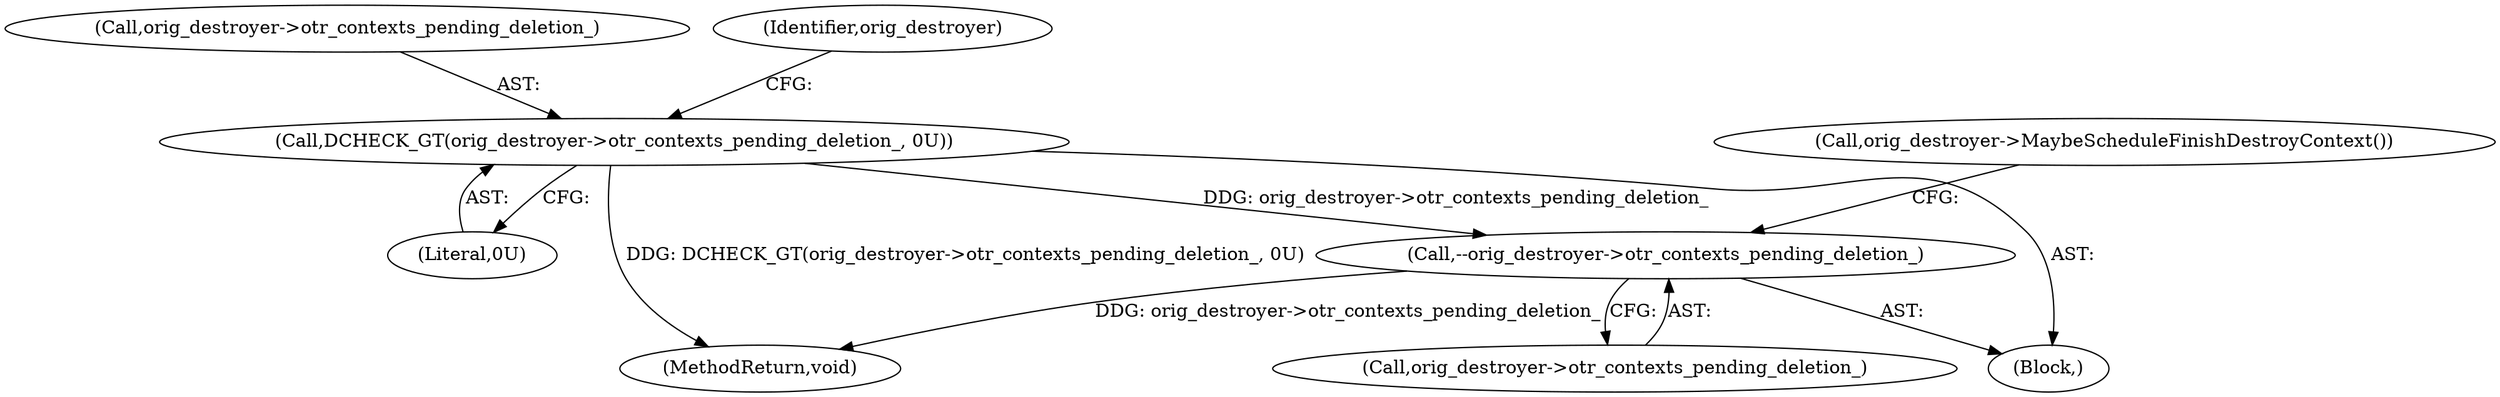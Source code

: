 digraph "0_launchpad_29014da83e5fc358d6bff0f574e9ed45e61a35ac_8@pointer" {
"1000136" [label="(Call,--orig_destroyer->otr_contexts_pending_deletion_)"];
"1000126" [label="(Call,DCHECK_GT(orig_destroyer->otr_contexts_pending_deletion_, 0U))"];
"1000126" [label="(Call,DCHECK_GT(orig_destroyer->otr_contexts_pending_deletion_, 0U))"];
"1000127" [label="(Call,orig_destroyer->otr_contexts_pending_deletion_)"];
"1000130" [label="(Literal,0U)"];
"1000125" [label="(Block,)"];
"1000137" [label="(Call,orig_destroyer->otr_contexts_pending_deletion_)"];
"1000136" [label="(Call,--orig_destroyer->otr_contexts_pending_deletion_)"];
"1000140" [label="(Call,orig_destroyer->MaybeScheduleFinishDestroyContext())"];
"1000143" [label="(MethodReturn,void)"];
"1000134" [label="(Identifier,orig_destroyer)"];
"1000136" -> "1000125"  [label="AST: "];
"1000136" -> "1000137"  [label="CFG: "];
"1000137" -> "1000136"  [label="AST: "];
"1000140" -> "1000136"  [label="CFG: "];
"1000136" -> "1000143"  [label="DDG: orig_destroyer->otr_contexts_pending_deletion_"];
"1000126" -> "1000136"  [label="DDG: orig_destroyer->otr_contexts_pending_deletion_"];
"1000126" -> "1000125"  [label="AST: "];
"1000126" -> "1000130"  [label="CFG: "];
"1000127" -> "1000126"  [label="AST: "];
"1000130" -> "1000126"  [label="AST: "];
"1000134" -> "1000126"  [label="CFG: "];
"1000126" -> "1000143"  [label="DDG: DCHECK_GT(orig_destroyer->otr_contexts_pending_deletion_, 0U)"];
}
